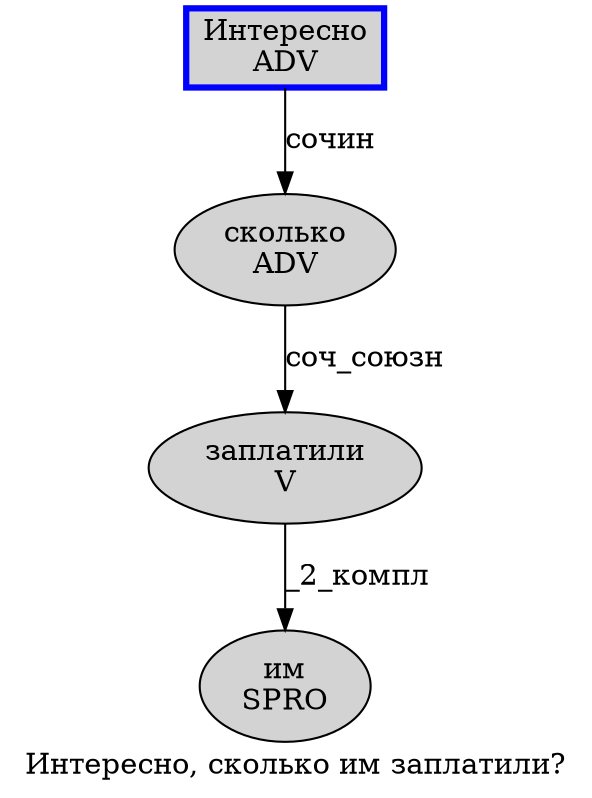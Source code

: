 digraph SENTENCE_3182 {
	graph [label="Интересно, сколько им заплатили?"]
	node [style=filled]
		0 [label="Интересно
ADV" color=blue fillcolor=lightgray penwidth=3 shape=box]
		2 [label="сколько
ADV" color="" fillcolor=lightgray penwidth=1 shape=ellipse]
		3 [label="им
SPRO" color="" fillcolor=lightgray penwidth=1 shape=ellipse]
		4 [label="заплатили
V" color="" fillcolor=lightgray penwidth=1 shape=ellipse]
			4 -> 3 [label="_2_компл"]
			0 -> 2 [label="сочин"]
			2 -> 4 [label="соч_союзн"]
}